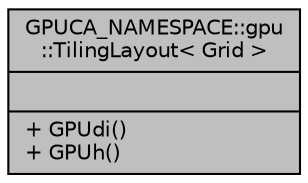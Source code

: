 digraph "GPUCA_NAMESPACE::gpu::TilingLayout&lt; Grid &gt;"
{
 // INTERACTIVE_SVG=YES
  bgcolor="transparent";
  edge [fontname="Helvetica",fontsize="10",labelfontname="Helvetica",labelfontsize="10"];
  node [fontname="Helvetica",fontsize="10",shape=record];
  Node1 [label="{GPUCA_NAMESPACE::gpu\l::TilingLayout\< Grid \>\n||+ GPUdi()\l+ GPUh()\l}",height=0.2,width=0.4,color="black", fillcolor="grey75", style="filled", fontcolor="black"];
}

